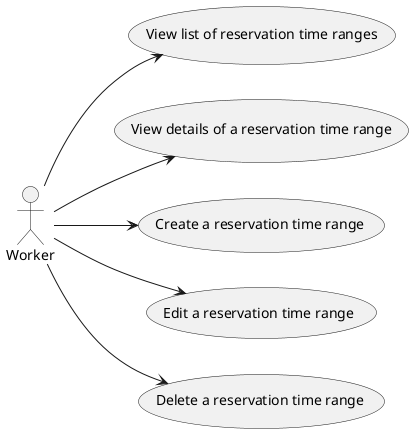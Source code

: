@startuml
left to right direction
skinparam packageStyle rectangle

actor "Worker" 
  usecase "View list of reservation time ranges" as UC_Index
  usecase "View details of a reservation time range" as UC_Details
  usecase "Create a reservation time range" as UC_Create
  usecase "Edit a reservation time range" as UC_Edit
  usecase "Delete a reservation time range" as UC_Delete


Worker --> UC_Index
Worker --> UC_Details
Worker --> UC_Create
Worker --> UC_Edit
Worker --> UC_Delete
@enduml